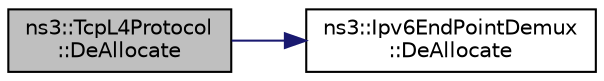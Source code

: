 digraph "ns3::TcpL4Protocol::DeAllocate"
{
 // LATEX_PDF_SIZE
  edge [fontname="Helvetica",fontsize="10",labelfontname="Helvetica",labelfontsize="10"];
  node [fontname="Helvetica",fontsize="10",shape=record];
  rankdir="LR";
  Node1 [label="ns3::TcpL4Protocol\l::DeAllocate",height=0.2,width=0.4,color="black", fillcolor="grey75", style="filled", fontcolor="black",tooltip="Remove an IPv6 Endpoint."];
  Node1 -> Node2 [color="midnightblue",fontsize="10",style="solid",fontname="Helvetica"];
  Node2 [label="ns3::Ipv6EndPointDemux\l::DeAllocate",height=0.2,width=0.4,color="black", fillcolor="white", style="filled",URL="$classns3_1_1_ipv6_end_point_demux.html#ae3824e04716c63ceaca1de60c68f0834",tooltip="Remove a end point."];
}
